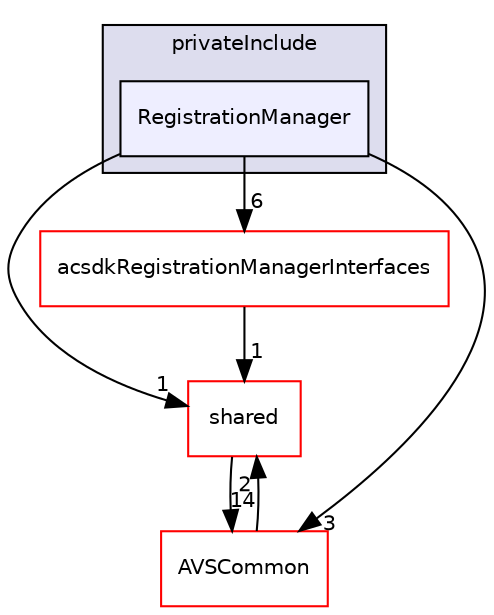 digraph "/workplace/avs-device-sdk/core/acsdkRegistrationManager/privateInclude/RegistrationManager" {
  compound=true
  node [ fontsize="10", fontname="Helvetica"];
  edge [ labelfontsize="10", labelfontname="Helvetica"];
  subgraph clusterdir_4a51e47e48a2d7421cd11c25b8eb2059 {
    graph [ bgcolor="#ddddee", pencolor="black", label="privateInclude" fontname="Helvetica", fontsize="10", URL="dir_4a51e47e48a2d7421cd11c25b8eb2059.html"]
  dir_e72ec73b058861c5846f27896ae13a2a [shape=box, label="RegistrationManager", style="filled", fillcolor="#eeeeff", pencolor="black", URL="dir_e72ec73b058861c5846f27896ae13a2a.html"];
  }
  dir_9982052f7ce695d12571567315b2fafa [shape=box label="shared" fillcolor="white" style="filled" color="red" URL="dir_9982052f7ce695d12571567315b2fafa.html"];
  dir_13e65effb2bde530b17b3d5eefcd0266 [shape=box label="AVSCommon" fillcolor="white" style="filled" color="red" URL="dir_13e65effb2bde530b17b3d5eefcd0266.html"];
  dir_ebd8ea06bd6775daf5a25f413a4a4aa2 [shape=box label="acsdkRegistrationManagerInterfaces" fillcolor="white" style="filled" color="red" URL="dir_ebd8ea06bd6775daf5a25f413a4a4aa2.html"];
  dir_9982052f7ce695d12571567315b2fafa->dir_13e65effb2bde530b17b3d5eefcd0266 [headlabel="14", labeldistance=1.5 headhref="dir_000598_000017.html"];
  dir_13e65effb2bde530b17b3d5eefcd0266->dir_9982052f7ce695d12571567315b2fafa [headlabel="2", labeldistance=1.5 headhref="dir_000017_000598.html"];
  dir_ebd8ea06bd6775daf5a25f413a4a4aa2->dir_9982052f7ce695d12571567315b2fafa [headlabel="1", labeldistance=1.5 headhref="dir_000484_000598.html"];
  dir_e72ec73b058861c5846f27896ae13a2a->dir_9982052f7ce695d12571567315b2fafa [headlabel="1", labeldistance=1.5 headhref="dir_000481_000598.html"];
  dir_e72ec73b058861c5846f27896ae13a2a->dir_13e65effb2bde530b17b3d5eefcd0266 [headlabel="3", labeldistance=1.5 headhref="dir_000481_000017.html"];
  dir_e72ec73b058861c5846f27896ae13a2a->dir_ebd8ea06bd6775daf5a25f413a4a4aa2 [headlabel="6", labeldistance=1.5 headhref="dir_000481_000484.html"];
}
